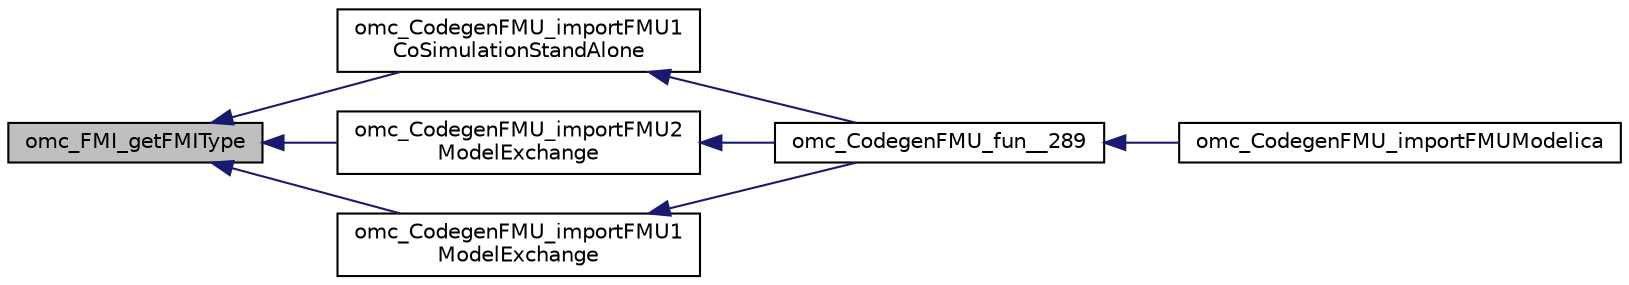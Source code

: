 digraph "omc_FMI_getFMIType"
{
  edge [fontname="Helvetica",fontsize="10",labelfontname="Helvetica",labelfontsize="10"];
  node [fontname="Helvetica",fontsize="10",shape=record];
  rankdir="LR";
  Node82 [label="omc_FMI_getFMIType",height=0.2,width=0.4,color="black", fillcolor="grey75", style="filled", fontcolor="black"];
  Node82 -> Node83 [dir="back",color="midnightblue",fontsize="10",style="solid",fontname="Helvetica"];
  Node83 [label="omc_CodegenFMU_importFMU1\lCoSimulationStandAlone",height=0.2,width=0.4,color="black", fillcolor="white", style="filled",URL="$d8/da1/_codegen_f_m_u_8h.html#a37a8818ec7620ef445bc9e145f4ecd2d"];
  Node83 -> Node84 [dir="back",color="midnightblue",fontsize="10",style="solid",fontname="Helvetica"];
  Node84 [label="omc_CodegenFMU_fun__289",height=0.2,width=0.4,color="black", fillcolor="white", style="filled",URL="$de/dab/_codegen_f_m_u_8c.html#ae11778aeb619ab99091feb74098fb07f"];
  Node84 -> Node85 [dir="back",color="midnightblue",fontsize="10",style="solid",fontname="Helvetica"];
  Node85 [label="omc_CodegenFMU_importFMUModelica",height=0.2,width=0.4,color="black", fillcolor="white", style="filled",URL="$d8/da1/_codegen_f_m_u_8h.html#a53f2776182fb400adfd414165f662fcd"];
  Node82 -> Node86 [dir="back",color="midnightblue",fontsize="10",style="solid",fontname="Helvetica"];
  Node86 [label="omc_CodegenFMU_importFMU2\lModelExchange",height=0.2,width=0.4,color="black", fillcolor="white", style="filled",URL="$d8/da1/_codegen_f_m_u_8h.html#a9c10dfed951223d75b781673595084a5"];
  Node86 -> Node84 [dir="back",color="midnightblue",fontsize="10",style="solid",fontname="Helvetica"];
  Node82 -> Node87 [dir="back",color="midnightblue",fontsize="10",style="solid",fontname="Helvetica"];
  Node87 [label="omc_CodegenFMU_importFMU1\lModelExchange",height=0.2,width=0.4,color="black", fillcolor="white", style="filled",URL="$d8/da1/_codegen_f_m_u_8h.html#aba3066b1b9e636570821a51e1ea89bf4"];
  Node87 -> Node84 [dir="back",color="midnightblue",fontsize="10",style="solid",fontname="Helvetica"];
}

